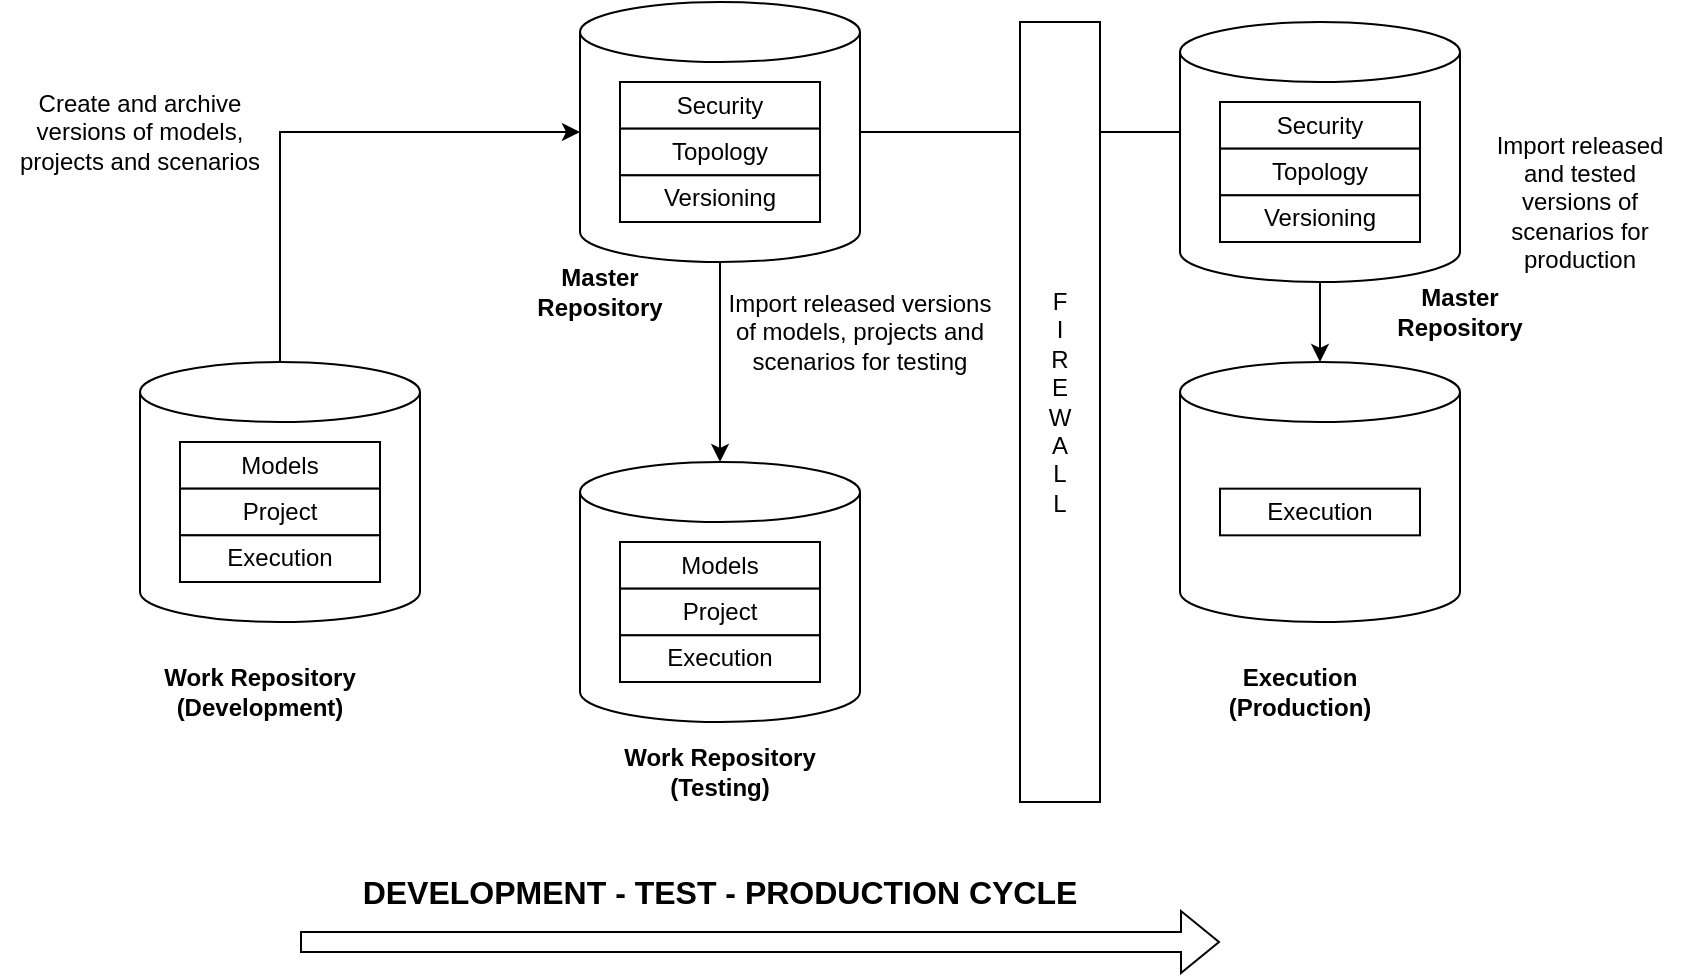 <mxfile version="14.1.8" type="device"><diagram id="5VkyVJHu-V-ajZCETAvp" name="Page-1"><mxGraphModel dx="768" dy="482" grid="1" gridSize="10" guides="1" tooltips="1" connect="1" arrows="1" fold="1" page="1" pageScale="1" pageWidth="850" pageHeight="1100" math="0" shadow="0"><root><mxCell id="0"/><mxCell id="1" parent="0"/><mxCell id="IBx8MbaNzbViSFh0jeW7-7" value="Master Repository" style="text;html=1;strokeColor=none;fillColor=none;align=center;verticalAlign=middle;whiteSpace=wrap;rounded=0;fontStyle=1" parent="1" vertex="1"><mxGeometry x="290" y="180" width="60" height="30" as="geometry"/></mxCell><mxCell id="IBx8MbaNzbViSFh0jeW7-15" value="" style="group" parent="1" vertex="1" connectable="0"><mxGeometry x="610" y="230" width="140" height="130" as="geometry"/></mxCell><mxCell id="IBx8MbaNzbViSFh0jeW7-13" value="" style="shape=cylinder3;whiteSpace=wrap;html=1;boundedLbl=1;backgroundOutline=1;size=15;" parent="IBx8MbaNzbViSFh0jeW7-15" vertex="1"><mxGeometry width="140" height="130" as="geometry"/></mxCell><mxCell id="IBx8MbaNzbViSFh0jeW7-14" value="Execution" style="rounded=0;whiteSpace=wrap;html=1;" parent="IBx8MbaNzbViSFh0jeW7-15" vertex="1"><mxGeometry x="20" y="63.33" width="100" height="23.333" as="geometry"/></mxCell><mxCell id="IBx8MbaNzbViSFh0jeW7-16" value="" style="group" parent="1" vertex="1" connectable="0"><mxGeometry x="90" y="230" width="140" height="130" as="geometry"/></mxCell><mxCell id="IBx8MbaNzbViSFh0jeW7-8" value="" style="shape=cylinder3;whiteSpace=wrap;html=1;boundedLbl=1;backgroundOutline=1;size=15;" parent="IBx8MbaNzbViSFh0jeW7-16" vertex="1"><mxGeometry width="140" height="130" as="geometry"/></mxCell><mxCell id="IBx8MbaNzbViSFh0jeW7-9" value="" style="group" parent="IBx8MbaNzbViSFh0jeW7-16" vertex="1" connectable="0"><mxGeometry x="20" y="40" width="100" height="70" as="geometry"/></mxCell><mxCell id="IBx8MbaNzbViSFh0jeW7-10" value="Models" style="rounded=0;whiteSpace=wrap;html=1;" parent="IBx8MbaNzbViSFh0jeW7-9" vertex="1"><mxGeometry width="100" height="23.333" as="geometry"/></mxCell><mxCell id="IBx8MbaNzbViSFh0jeW7-11" value="Project" style="rounded=0;whiteSpace=wrap;html=1;" parent="IBx8MbaNzbViSFh0jeW7-9" vertex="1"><mxGeometry y="23.333" width="100" height="23.333" as="geometry"/></mxCell><mxCell id="IBx8MbaNzbViSFh0jeW7-12" value="Execution" style="rounded=0;whiteSpace=wrap;html=1;" parent="IBx8MbaNzbViSFh0jeW7-9" vertex="1"><mxGeometry y="46.667" width="100" height="23.333" as="geometry"/></mxCell><mxCell id="IBx8MbaNzbViSFh0jeW7-17" value="" style="group" parent="1" vertex="1" connectable="0"><mxGeometry x="310" y="50" width="140" height="130" as="geometry"/></mxCell><mxCell id="IBx8MbaNzbViSFh0jeW7-2" value="" style="shape=cylinder3;whiteSpace=wrap;html=1;boundedLbl=1;backgroundOutline=1;size=15;" parent="IBx8MbaNzbViSFh0jeW7-17" vertex="1"><mxGeometry width="140" height="130" as="geometry"/></mxCell><mxCell id="IBx8MbaNzbViSFh0jeW7-6" value="" style="group" parent="IBx8MbaNzbViSFh0jeW7-17" vertex="1" connectable="0"><mxGeometry x="20" y="40" width="100" height="70" as="geometry"/></mxCell><mxCell id="IBx8MbaNzbViSFh0jeW7-3" value="Security" style="rounded=0;whiteSpace=wrap;html=1;" parent="IBx8MbaNzbViSFh0jeW7-6" vertex="1"><mxGeometry width="100" height="23.333" as="geometry"/></mxCell><mxCell id="IBx8MbaNzbViSFh0jeW7-4" value="Topology" style="rounded=0;whiteSpace=wrap;html=1;" parent="IBx8MbaNzbViSFh0jeW7-6" vertex="1"><mxGeometry y="23.333" width="100" height="23.333" as="geometry"/></mxCell><mxCell id="IBx8MbaNzbViSFh0jeW7-5" value="Versioning" style="rounded=0;whiteSpace=wrap;html=1;" parent="IBx8MbaNzbViSFh0jeW7-6" vertex="1"><mxGeometry y="46.667" width="100" height="23.333" as="geometry"/></mxCell><mxCell id="IBx8MbaNzbViSFh0jeW7-18" value="" style="group" parent="1" vertex="1" connectable="0"><mxGeometry x="310" y="280" width="140" height="130" as="geometry"/></mxCell><mxCell id="IBx8MbaNzbViSFh0jeW7-19" value="" style="shape=cylinder3;whiteSpace=wrap;html=1;boundedLbl=1;backgroundOutline=1;size=15;" parent="IBx8MbaNzbViSFh0jeW7-18" vertex="1"><mxGeometry width="140" height="130" as="geometry"/></mxCell><mxCell id="IBx8MbaNzbViSFh0jeW7-20" value="" style="group" parent="IBx8MbaNzbViSFh0jeW7-18" vertex="1" connectable="0"><mxGeometry x="20" y="40" width="100" height="70" as="geometry"/></mxCell><mxCell id="IBx8MbaNzbViSFh0jeW7-21" value="Models" style="rounded=0;whiteSpace=wrap;html=1;" parent="IBx8MbaNzbViSFh0jeW7-20" vertex="1"><mxGeometry width="100" height="23.333" as="geometry"/></mxCell><mxCell id="IBx8MbaNzbViSFh0jeW7-22" value="Project" style="rounded=0;whiteSpace=wrap;html=1;" parent="IBx8MbaNzbViSFh0jeW7-20" vertex="1"><mxGeometry y="23.333" width="100" height="23.333" as="geometry"/></mxCell><mxCell id="IBx8MbaNzbViSFh0jeW7-23" value="Execution" style="rounded=0;whiteSpace=wrap;html=1;" parent="IBx8MbaNzbViSFh0jeW7-20" vertex="1"><mxGeometry y="46.667" width="100" height="23.333" as="geometry"/></mxCell><mxCell id="IBx8MbaNzbViSFh0jeW7-24" value="&lt;div&gt;Work Repository&lt;/div&gt;&lt;div&gt;(Development)&lt;/div&gt;" style="text;html=1;strokeColor=none;fillColor=none;align=center;verticalAlign=middle;whiteSpace=wrap;rounded=0;fontStyle=1" parent="1" vertex="1"><mxGeometry x="100" y="380" width="100" height="30" as="geometry"/></mxCell><mxCell id="IBx8MbaNzbViSFh0jeW7-25" value="&lt;div&gt;Work Repository&lt;/div&gt;&lt;div&gt;(Testing)&lt;/div&gt;" style="text;html=1;strokeColor=none;fillColor=none;align=center;verticalAlign=middle;whiteSpace=wrap;rounded=0;fontStyle=1" parent="1" vertex="1"><mxGeometry x="330" y="420" width="100" height="30" as="geometry"/></mxCell><mxCell id="IBx8MbaNzbViSFh0jeW7-26" value="&lt;div&gt;Execution&lt;br&gt;&lt;/div&gt;&lt;div&gt;(Production)&lt;/div&gt;" style="text;html=1;strokeColor=none;fillColor=none;align=center;verticalAlign=middle;whiteSpace=wrap;rounded=0;fontStyle=1" parent="1" vertex="1"><mxGeometry x="620" y="380" width="100" height="30" as="geometry"/></mxCell><mxCell id="IBx8MbaNzbViSFh0jeW7-28" style="edgeStyle=orthogonalEdgeStyle;rounded=0;orthogonalLoop=1;jettySize=auto;html=1;exitX=0.5;exitY=1;exitDx=0;exitDy=0;exitPerimeter=0;" parent="1" source="IBx8MbaNzbViSFh0jeW7-2" target="IBx8MbaNzbViSFh0jeW7-19" edge="1"><mxGeometry relative="1" as="geometry"/></mxCell><mxCell id="IBx8MbaNzbViSFh0jeW7-29" value="Import released versions of models, projects and scenarios for testing" style="text;html=1;strokeColor=none;fillColor=none;align=center;verticalAlign=middle;whiteSpace=wrap;rounded=0;" parent="1" vertex="1"><mxGeometry x="380" y="200" width="140" height="30" as="geometry"/></mxCell><mxCell id="IBx8MbaNzbViSFh0jeW7-31" value="Create and archive versions of models, projects and scenarios" style="text;html=1;strokeColor=none;fillColor=none;align=center;verticalAlign=middle;whiteSpace=wrap;rounded=0;" parent="1" vertex="1"><mxGeometry x="20" y="100" width="140" height="30" as="geometry"/></mxCell><mxCell id="IBx8MbaNzbViSFh0jeW7-32" style="edgeStyle=orthogonalEdgeStyle;rounded=0;orthogonalLoop=1;jettySize=auto;html=1;exitX=0.5;exitY=0;exitDx=0;exitDy=0;exitPerimeter=0;entryX=0;entryY=0.5;entryDx=0;entryDy=0;entryPerimeter=0;" parent="1" source="IBx8MbaNzbViSFh0jeW7-8" target="IBx8MbaNzbViSFh0jeW7-2" edge="1"><mxGeometry relative="1" as="geometry"/></mxCell><mxCell id="IBx8MbaNzbViSFh0jeW7-33" value="Import released and tested versions of scenarios for production" style="text;html=1;strokeColor=none;fillColor=none;align=center;verticalAlign=middle;whiteSpace=wrap;rounded=0;" parent="1" vertex="1"><mxGeometry x="760" y="130" width="100" height="40" as="geometry"/></mxCell><mxCell id="IBx8MbaNzbViSFh0jeW7-34" style="edgeStyle=orthogonalEdgeStyle;rounded=0;orthogonalLoop=1;jettySize=auto;html=1;exitX=1;exitY=0.5;exitDx=0;exitDy=0;exitPerimeter=0;entryX=0.5;entryY=0;entryDx=0;entryDy=0;entryPerimeter=0;" parent="1" source="IBx8MbaNzbViSFh0jeW7-2" target="IBx8MbaNzbViSFh0jeW7-13" edge="1"><mxGeometry relative="1" as="geometry"/></mxCell><mxCell id="IBx8MbaNzbViSFh0jeW7-37" value="" style="shape=flexArrow;endArrow=classic;html=1;rounded=0;" parent="1" edge="1"><mxGeometry width="50" height="50" relative="1" as="geometry"><mxPoint x="170" y="520" as="sourcePoint"/><mxPoint x="630" y="520" as="targetPoint"/></mxGeometry></mxCell><mxCell id="IBx8MbaNzbViSFh0jeW7-39" value="&lt;font style=&quot;font-size: 16px&quot;&gt;&lt;b&gt;DEVELOPMENT - TEST - PRODUCTION CYCLE&lt;/b&gt;&lt;/font&gt;" style="text;html=1;strokeColor=none;fillColor=none;align=center;verticalAlign=middle;whiteSpace=wrap;rounded=0;" parent="1" vertex="1"><mxGeometry x="180" y="480" width="400" height="30" as="geometry"/></mxCell><mxCell id="xnsUreDZiE6qeG2oJ6Tt-4" value="" style="group" parent="1" vertex="1" connectable="0"><mxGeometry x="530" y="60" width="40" height="390" as="geometry"/></mxCell><mxCell id="xnsUreDZiE6qeG2oJ6Tt-2" value="" style="rounded=0;whiteSpace=wrap;html=1;" parent="xnsUreDZiE6qeG2oJ6Tt-4" vertex="1"><mxGeometry width="40" height="390" as="geometry"/></mxCell><mxCell id="xnsUreDZiE6qeG2oJ6Tt-3" value="F&lt;br&gt;I&lt;br&gt;R&lt;br&gt;E&lt;br&gt;W&lt;br&gt;A&lt;br&gt;L&lt;br&gt;L" style="text;html=1;strokeColor=none;fillColor=none;align=center;verticalAlign=middle;whiteSpace=wrap;rounded=0;" parent="xnsUreDZiE6qeG2oJ6Tt-4" vertex="1"><mxGeometry y="120" width="40" height="140" as="geometry"/></mxCell><mxCell id="xnsUreDZiE6qeG2oJ6Tt-11" value="" style="group" parent="1" vertex="1" connectable="0"><mxGeometry x="610" y="60" width="140" height="130" as="geometry"/></mxCell><mxCell id="xnsUreDZiE6qeG2oJ6Tt-12" value="" style="shape=cylinder3;whiteSpace=wrap;html=1;boundedLbl=1;backgroundOutline=1;size=15;" parent="xnsUreDZiE6qeG2oJ6Tt-11" vertex="1"><mxGeometry width="140" height="130" as="geometry"/></mxCell><mxCell id="xnsUreDZiE6qeG2oJ6Tt-13" value="" style="group" parent="xnsUreDZiE6qeG2oJ6Tt-11" vertex="1" connectable="0"><mxGeometry x="20" y="40" width="100" height="70" as="geometry"/></mxCell><mxCell id="xnsUreDZiE6qeG2oJ6Tt-14" value="Security" style="rounded=0;whiteSpace=wrap;html=1;" parent="xnsUreDZiE6qeG2oJ6Tt-13" vertex="1"><mxGeometry width="100" height="23.333" as="geometry"/></mxCell><mxCell id="xnsUreDZiE6qeG2oJ6Tt-15" value="Topology" style="rounded=0;whiteSpace=wrap;html=1;" parent="xnsUreDZiE6qeG2oJ6Tt-13" vertex="1"><mxGeometry y="23.333" width="100" height="23.333" as="geometry"/></mxCell><mxCell id="xnsUreDZiE6qeG2oJ6Tt-16" value="Versioning" style="rounded=0;whiteSpace=wrap;html=1;" parent="xnsUreDZiE6qeG2oJ6Tt-13" vertex="1"><mxGeometry y="46.667" width="100" height="23.333" as="geometry"/></mxCell><mxCell id="xnsUreDZiE6qeG2oJ6Tt-17" value="Master Repository" style="text;html=1;strokeColor=none;fillColor=none;align=center;verticalAlign=middle;whiteSpace=wrap;rounded=0;fontStyle=1" parent="1" vertex="1"><mxGeometry x="720" y="190" width="60" height="30" as="geometry"/></mxCell></root></mxGraphModel></diagram></mxfile>